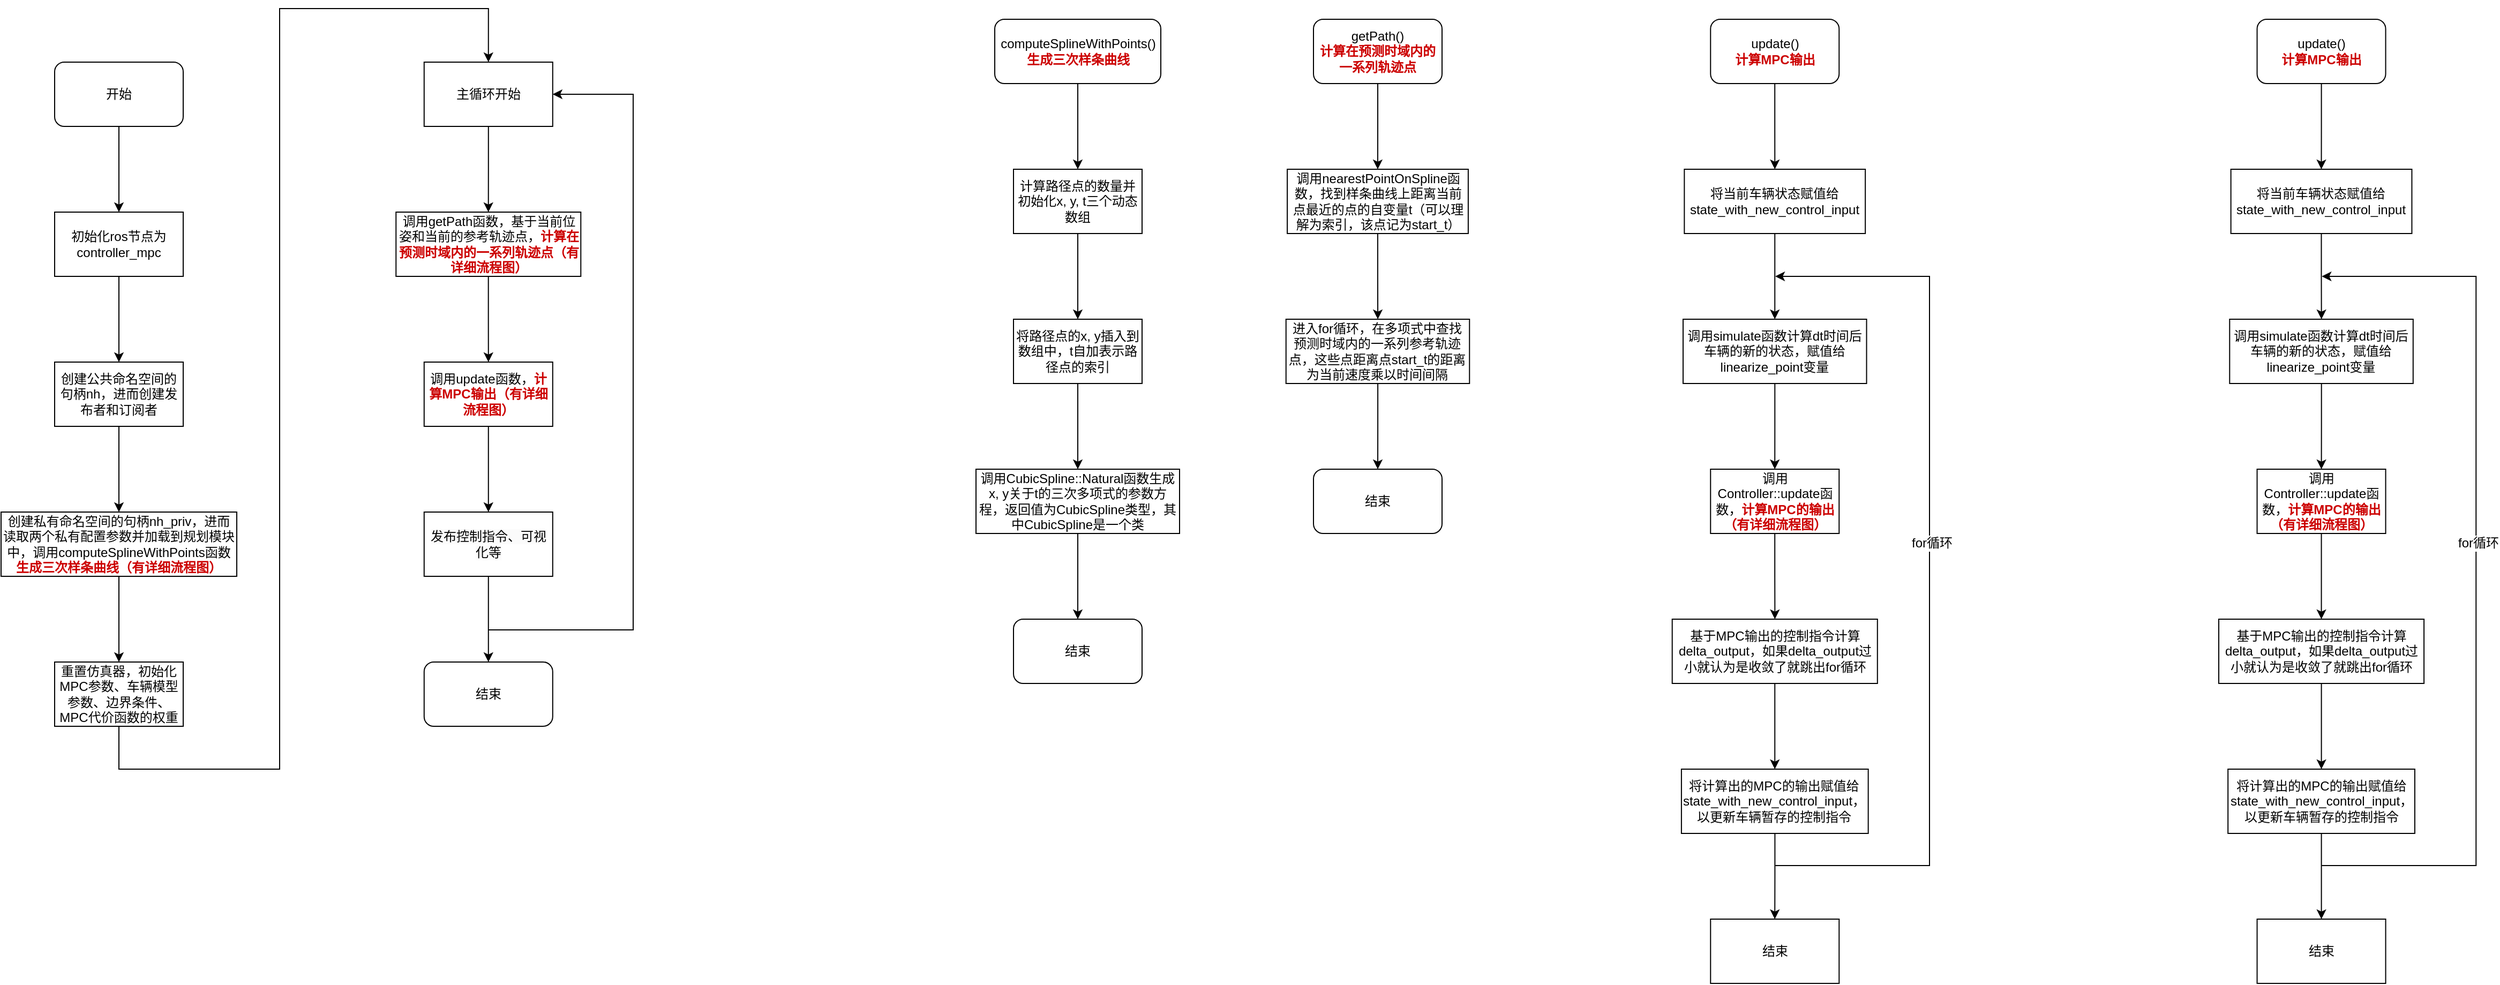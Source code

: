 <mxfile version="25.0.3">
  <diagram name="第 1 页" id="JLh_u_eclK7PWIMg6XK-">
    <mxGraphModel dx="1184" dy="657" grid="1" gridSize="10" guides="1" tooltips="1" connect="1" arrows="1" fold="1" page="1" pageScale="1" pageWidth="827" pageHeight="1169" math="0" shadow="0">
      <root>
        <mxCell id="0" />
        <mxCell id="1" parent="0" />
        <mxCell id="AblfYPGntkIISl-miZuX-5" value="" style="edgeStyle=orthogonalEdgeStyle;rounded=0;orthogonalLoop=1;jettySize=auto;html=1;" edge="1" parent="1" source="AblfYPGntkIISl-miZuX-1" target="AblfYPGntkIISl-miZuX-4">
          <mxGeometry relative="1" as="geometry" />
        </mxCell>
        <mxCell id="AblfYPGntkIISl-miZuX-1" value="开始" style="rounded=1;whiteSpace=wrap;html=1;shadow=0;" vertex="1" parent="1">
          <mxGeometry x="200" y="110" width="120" height="60" as="geometry" />
        </mxCell>
        <mxCell id="AblfYPGntkIISl-miZuX-7" value="" style="edgeStyle=orthogonalEdgeStyle;rounded=0;orthogonalLoop=1;jettySize=auto;html=1;" edge="1" parent="1" source="AblfYPGntkIISl-miZuX-4" target="AblfYPGntkIISl-miZuX-6">
          <mxGeometry relative="1" as="geometry" />
        </mxCell>
        <mxCell id="AblfYPGntkIISl-miZuX-4" value="初始化ros节点为controller_mpc" style="whiteSpace=wrap;html=1;rounded=0;" vertex="1" parent="1">
          <mxGeometry x="200" y="250" width="120" height="60" as="geometry" />
        </mxCell>
        <mxCell id="AblfYPGntkIISl-miZuX-9" value="" style="edgeStyle=orthogonalEdgeStyle;rounded=0;orthogonalLoop=1;jettySize=auto;html=1;" edge="1" parent="1" source="AblfYPGntkIISl-miZuX-6" target="AblfYPGntkIISl-miZuX-8">
          <mxGeometry relative="1" as="geometry" />
        </mxCell>
        <mxCell id="AblfYPGntkIISl-miZuX-6" value="创建公共命名空间的句柄nh，进而创建发布者和订阅者" style="rounded=0;whiteSpace=wrap;html=1;" vertex="1" parent="1">
          <mxGeometry x="200" y="390" width="120" height="60" as="geometry" />
        </mxCell>
        <mxCell id="AblfYPGntkIISl-miZuX-21" value="" style="edgeStyle=orthogonalEdgeStyle;rounded=0;orthogonalLoop=1;jettySize=auto;html=1;" edge="1" parent="1" source="AblfYPGntkIISl-miZuX-8" target="AblfYPGntkIISl-miZuX-20">
          <mxGeometry relative="1" as="geometry" />
        </mxCell>
        <mxCell id="AblfYPGntkIISl-miZuX-8" value="创建私有命名空间的句柄nh_priv，进而读取两个私有配置参数并加载到规划模块中，调用computeSplineWithPoints函数&lt;font color=&quot;#cc0000&quot;&gt;&lt;b&gt;生成三次样条曲线（有详细流程图）&lt;/b&gt;&lt;/font&gt;" style="rounded=0;whiteSpace=wrap;html=1;" vertex="1" parent="1">
          <mxGeometry x="150" y="530" width="220" height="60" as="geometry" />
        </mxCell>
        <mxCell id="AblfYPGntkIISl-miZuX-10" value="" style="edgeStyle=orthogonalEdgeStyle;rounded=0;orthogonalLoop=1;jettySize=auto;html=1;" edge="1" source="AblfYPGntkIISl-miZuX-11" target="AblfYPGntkIISl-miZuX-13" parent="1">
          <mxGeometry relative="1" as="geometry" />
        </mxCell>
        <mxCell id="AblfYPGntkIISl-miZuX-11" value="&lt;span style=&quot;color: rgb(0, 0, 0);&quot;&gt;computeSplineWithPoints()&lt;/span&gt;&lt;b&gt;&lt;font&gt;&lt;br&gt;生成三次样条曲线&lt;/font&gt;&lt;/b&gt;" style="rounded=1;whiteSpace=wrap;html=1;shadow=0;fontColor=#CC0000;" vertex="1" parent="1">
          <mxGeometry x="1077.5" y="70" width="155" height="60" as="geometry" />
        </mxCell>
        <mxCell id="AblfYPGntkIISl-miZuX-12" value="" style="edgeStyle=orthogonalEdgeStyle;rounded=0;orthogonalLoop=1;jettySize=auto;html=1;" edge="1" source="AblfYPGntkIISl-miZuX-13" target="AblfYPGntkIISl-miZuX-15" parent="1">
          <mxGeometry relative="1" as="geometry" />
        </mxCell>
        <mxCell id="AblfYPGntkIISl-miZuX-13" value="计算路径点的数量并初始化x, y, t三个动态数组" style="whiteSpace=wrap;html=1;rounded=0;" vertex="1" parent="1">
          <mxGeometry x="1095" y="210" width="120" height="60" as="geometry" />
        </mxCell>
        <mxCell id="AblfYPGntkIISl-miZuX-14" value="" style="edgeStyle=orthogonalEdgeStyle;rounded=0;orthogonalLoop=1;jettySize=auto;html=1;" edge="1" source="AblfYPGntkIISl-miZuX-15" target="AblfYPGntkIISl-miZuX-16" parent="1">
          <mxGeometry relative="1" as="geometry" />
        </mxCell>
        <mxCell id="AblfYPGntkIISl-miZuX-15" value="将路径点的x, y插入到数组中，t自加表示路径点的索引" style="rounded=0;whiteSpace=wrap;html=1;" vertex="1" parent="1">
          <mxGeometry x="1095" y="350" width="120" height="60" as="geometry" />
        </mxCell>
        <mxCell id="AblfYPGntkIISl-miZuX-19" value="" style="edgeStyle=orthogonalEdgeStyle;rounded=0;orthogonalLoop=1;jettySize=auto;html=1;" edge="1" parent="1" source="AblfYPGntkIISl-miZuX-16" target="AblfYPGntkIISl-miZuX-18">
          <mxGeometry relative="1" as="geometry" />
        </mxCell>
        <mxCell id="AblfYPGntkIISl-miZuX-16" value="调用CubicSpline::Natural函数生成x, y关于t的三次多项式的参数方程，返回值为CubicSpline类型，其中CubicSpline是一个类" style="rounded=0;whiteSpace=wrap;html=1;" vertex="1" parent="1">
          <mxGeometry x="1060" y="490" width="190" height="60" as="geometry" />
        </mxCell>
        <mxCell id="AblfYPGntkIISl-miZuX-18" value="结束" style="whiteSpace=wrap;html=1;rounded=1;" vertex="1" parent="1">
          <mxGeometry x="1095" y="630" width="120" height="60" as="geometry" />
        </mxCell>
        <mxCell id="AblfYPGntkIISl-miZuX-23" value="" style="edgeStyle=orthogonalEdgeStyle;rounded=0;orthogonalLoop=1;jettySize=auto;html=1;entryX=0.5;entryY=0;entryDx=0;entryDy=0;exitX=0.5;exitY=1;exitDx=0;exitDy=0;" edge="1" parent="1" source="AblfYPGntkIISl-miZuX-20" target="AblfYPGntkIISl-miZuX-22">
          <mxGeometry relative="1" as="geometry">
            <Array as="points">
              <mxPoint x="260" y="770" />
              <mxPoint x="410" y="770" />
              <mxPoint x="410" y="60" />
              <mxPoint x="605" y="60" />
            </Array>
          </mxGeometry>
        </mxCell>
        <mxCell id="AblfYPGntkIISl-miZuX-20" value="重置仿真器，初始化MPC参数、车辆模型参数、边界条件、MPC代价函数的权重" style="whiteSpace=wrap;html=1;rounded=0;" vertex="1" parent="1">
          <mxGeometry x="200" y="670" width="120" height="60" as="geometry" />
        </mxCell>
        <mxCell id="AblfYPGntkIISl-miZuX-25" value="" style="edgeStyle=orthogonalEdgeStyle;rounded=0;orthogonalLoop=1;jettySize=auto;html=1;" edge="1" parent="1" source="AblfYPGntkIISl-miZuX-22" target="AblfYPGntkIISl-miZuX-24">
          <mxGeometry relative="1" as="geometry" />
        </mxCell>
        <mxCell id="AblfYPGntkIISl-miZuX-59" style="edgeStyle=orthogonalEdgeStyle;rounded=0;orthogonalLoop=1;jettySize=auto;html=1;startArrow=classic;startFill=1;endArrow=none;endFill=0;" edge="1" parent="1" source="AblfYPGntkIISl-miZuX-22">
          <mxGeometry relative="1" as="geometry">
            <mxPoint x="604.89" y="640" as="targetPoint" />
            <Array as="points">
              <mxPoint x="740" y="140" />
              <mxPoint x="740" y="640" />
            </Array>
          </mxGeometry>
        </mxCell>
        <mxCell id="AblfYPGntkIISl-miZuX-22" value="主循环开始" style="whiteSpace=wrap;html=1;rounded=0;" vertex="1" parent="1">
          <mxGeometry x="544.89" y="110" width="120" height="60" as="geometry" />
        </mxCell>
        <mxCell id="AblfYPGntkIISl-miZuX-37" value="" style="edgeStyle=orthogonalEdgeStyle;rounded=0;orthogonalLoop=1;jettySize=auto;html=1;" edge="1" parent="1" source="AblfYPGntkIISl-miZuX-24" target="AblfYPGntkIISl-miZuX-36">
          <mxGeometry relative="1" as="geometry" />
        </mxCell>
        <mxCell id="AblfYPGntkIISl-miZuX-24" value="调用getPath函数，基于当前位姿和当前的参考轨迹点，&lt;b&gt;&lt;font color=&quot;#cc0000&quot;&gt;计算在预测时域内的一系列轨迹点（有详细流程图）&lt;/font&gt;&lt;/b&gt;" style="whiteSpace=wrap;html=1;rounded=0;" vertex="1" parent="1">
          <mxGeometry x="518.64" y="250" width="172.5" height="60" as="geometry" />
        </mxCell>
        <mxCell id="AblfYPGntkIISl-miZuX-26" value="" style="edgeStyle=orthogonalEdgeStyle;rounded=0;orthogonalLoop=1;jettySize=auto;html=1;" edge="1" source="AblfYPGntkIISl-miZuX-27" target="AblfYPGntkIISl-miZuX-29" parent="1">
          <mxGeometry relative="1" as="geometry" />
        </mxCell>
        <mxCell id="AblfYPGntkIISl-miZuX-27" value="&lt;div&gt;&lt;font color=&quot;#000000&quot;&gt;getPath()&lt;/font&gt;&lt;/div&gt;&lt;b style=&quot;color: rgb(0, 0, 0);&quot;&gt;&lt;font color=&quot;#cc0000&quot;&gt;计算在预测时域内的一系列轨迹点&lt;/font&gt;&lt;/b&gt;" style="rounded=1;whiteSpace=wrap;html=1;shadow=0;fontColor=#CC0000;" vertex="1" parent="1">
          <mxGeometry x="1375" y="70" width="120" height="60" as="geometry" />
        </mxCell>
        <mxCell id="AblfYPGntkIISl-miZuX-28" value="" style="edgeStyle=orthogonalEdgeStyle;rounded=0;orthogonalLoop=1;jettySize=auto;html=1;" edge="1" source="AblfYPGntkIISl-miZuX-29" target="AblfYPGntkIISl-miZuX-31" parent="1">
          <mxGeometry relative="1" as="geometry" />
        </mxCell>
        <mxCell id="AblfYPGntkIISl-miZuX-29" value="调用nearestPointOnSpline函数，找到样条曲线上距离当前点最近的点的自变量t（可以理解为索引，该点记为start_t）" style="whiteSpace=wrap;html=1;rounded=0;" vertex="1" parent="1">
          <mxGeometry x="1350.54" y="210" width="168.91" height="60" as="geometry" />
        </mxCell>
        <mxCell id="AblfYPGntkIISl-miZuX-30" value="" style="edgeStyle=orthogonalEdgeStyle;rounded=0;orthogonalLoop=1;jettySize=auto;html=1;" edge="1" source="AblfYPGntkIISl-miZuX-31" parent="1">
          <mxGeometry relative="1" as="geometry">
            <mxPoint x="1435" y="490" as="targetPoint" />
          </mxGeometry>
        </mxCell>
        <mxCell id="AblfYPGntkIISl-miZuX-31" value="进入for循环，在多项式中查找预测时域内的一系列参考轨迹点，这些点距离点start_t的距离为当前速度乘以时间间隔" style="rounded=0;whiteSpace=wrap;html=1;" vertex="1" parent="1">
          <mxGeometry x="1349.37" y="350" width="171.26" height="60" as="geometry" />
        </mxCell>
        <mxCell id="AblfYPGntkIISl-miZuX-34" value="结束" style="whiteSpace=wrap;html=1;rounded=1;" vertex="1" parent="1">
          <mxGeometry x="1375" y="490" width="120" height="60" as="geometry" />
        </mxCell>
        <mxCell id="AblfYPGntkIISl-miZuX-54" value="" style="edgeStyle=orthogonalEdgeStyle;rounded=0;orthogonalLoop=1;jettySize=auto;html=1;" edge="1" parent="1" source="AblfYPGntkIISl-miZuX-36" target="AblfYPGntkIISl-miZuX-53">
          <mxGeometry relative="1" as="geometry" />
        </mxCell>
        <mxCell id="AblfYPGntkIISl-miZuX-36" value="调用update函数，&lt;b&gt;&lt;font color=&quot;#cc0000&quot;&gt;计算MPC输出（有详细流程图）&lt;/font&gt;&lt;/b&gt;" style="whiteSpace=wrap;html=1;rounded=0;" vertex="1" parent="1">
          <mxGeometry x="544.89" y="390" width="120" height="60" as="geometry" />
        </mxCell>
        <mxCell id="AblfYPGntkIISl-miZuX-38" value="" style="edgeStyle=orthogonalEdgeStyle;rounded=0;orthogonalLoop=1;jettySize=auto;html=1;" edge="1" source="AblfYPGntkIISl-miZuX-39" target="AblfYPGntkIISl-miZuX-41" parent="1">
          <mxGeometry relative="1" as="geometry" />
        </mxCell>
        <mxCell id="AblfYPGntkIISl-miZuX-39" value="&lt;span style=&quot;color: rgb(0, 0, 0);&quot;&gt;update()&lt;/span&gt;&lt;div&gt;&lt;b style=&quot;color: rgb(0, 0, 0);&quot;&gt;&lt;font color=&quot;#cc0000&quot;&gt;计算MPC输出&lt;/font&gt;&lt;/b&gt;&lt;/div&gt;" style="rounded=1;whiteSpace=wrap;html=1;shadow=0;fontColor=#CC0000;" vertex="1" parent="1">
          <mxGeometry x="1745.63" y="70" width="120" height="60" as="geometry" />
        </mxCell>
        <mxCell id="AblfYPGntkIISl-miZuX-40" value="" style="edgeStyle=orthogonalEdgeStyle;rounded=0;orthogonalLoop=1;jettySize=auto;html=1;" edge="1" source="AblfYPGntkIISl-miZuX-41" target="AblfYPGntkIISl-miZuX-43" parent="1">
          <mxGeometry relative="1" as="geometry" />
        </mxCell>
        <mxCell id="AblfYPGntkIISl-miZuX-41" value="将当前车辆状态赋值给state_with_new_control_input" style="whiteSpace=wrap;html=1;rounded=0;" vertex="1" parent="1">
          <mxGeometry x="1721.17" y="210" width="168.91" height="60" as="geometry" />
        </mxCell>
        <mxCell id="AblfYPGntkIISl-miZuX-46" value="" style="edgeStyle=orthogonalEdgeStyle;rounded=0;orthogonalLoop=1;jettySize=auto;html=1;" edge="1" parent="1" source="AblfYPGntkIISl-miZuX-43" target="AblfYPGntkIISl-miZuX-45">
          <mxGeometry relative="1" as="geometry" />
        </mxCell>
        <mxCell id="AblfYPGntkIISl-miZuX-43" value="调用simulate函数计算dt时间后车辆的新的状态，赋值给linearize_point变量" style="rounded=0;whiteSpace=wrap;html=1;" vertex="1" parent="1">
          <mxGeometry x="1720" y="350" width="171.26" height="60" as="geometry" />
        </mxCell>
        <mxCell id="AblfYPGntkIISl-miZuX-48" value="" style="edgeStyle=orthogonalEdgeStyle;rounded=0;orthogonalLoop=1;jettySize=auto;html=1;" edge="1" parent="1" source="AblfYPGntkIISl-miZuX-45" target="AblfYPGntkIISl-miZuX-47">
          <mxGeometry relative="1" as="geometry" />
        </mxCell>
        <mxCell id="AblfYPGntkIISl-miZuX-45" value="调用Controller::update函数，&lt;b&gt;&lt;font color=&quot;#cc0000&quot;&gt;计算MPC的输出（有详细流程图）&lt;/font&gt;&lt;/b&gt;" style="whiteSpace=wrap;html=1;rounded=0;" vertex="1" parent="1">
          <mxGeometry x="1745.63" y="490" width="120" height="60" as="geometry" />
        </mxCell>
        <mxCell id="AblfYPGntkIISl-miZuX-50" value="" style="edgeStyle=orthogonalEdgeStyle;rounded=0;orthogonalLoop=1;jettySize=auto;html=1;" edge="1" parent="1" source="AblfYPGntkIISl-miZuX-47" target="AblfYPGntkIISl-miZuX-49">
          <mxGeometry relative="1" as="geometry" />
        </mxCell>
        <mxCell id="AblfYPGntkIISl-miZuX-47" value="基于MPC输出的控制指令计算delta_output，如果delta_output过小就认为是收敛了就跳出for循环" style="whiteSpace=wrap;html=1;rounded=0;" vertex="1" parent="1">
          <mxGeometry x="1709.85" y="630" width="191.55" height="60" as="geometry" />
        </mxCell>
        <mxCell id="AblfYPGntkIISl-miZuX-61" value="" style="edgeStyle=orthogonalEdgeStyle;rounded=0;orthogonalLoop=1;jettySize=auto;html=1;" edge="1" parent="1" source="AblfYPGntkIISl-miZuX-49" target="AblfYPGntkIISl-miZuX-60">
          <mxGeometry relative="1" as="geometry" />
        </mxCell>
        <mxCell id="AblfYPGntkIISl-miZuX-49" value="将计算出的MPC的输出赋值给state_with_new_control_input，以更新车辆暂存的控制指令" style="whiteSpace=wrap;html=1;rounded=0;" vertex="1" parent="1">
          <mxGeometry x="1718.45" y="770" width="174.37" height="60" as="geometry" />
        </mxCell>
        <mxCell id="AblfYPGntkIISl-miZuX-56" value="" style="edgeStyle=orthogonalEdgeStyle;rounded=0;orthogonalLoop=1;jettySize=auto;html=1;" edge="1" parent="1" source="AblfYPGntkIISl-miZuX-53" target="AblfYPGntkIISl-miZuX-55">
          <mxGeometry relative="1" as="geometry" />
        </mxCell>
        <mxCell id="AblfYPGntkIISl-miZuX-53" value="&lt;span style=&quot;color: rgb(0, 0, 0); font-family: Helvetica; font-size: 12px; font-style: normal; font-variant-ligatures: normal; font-variant-caps: normal; font-weight: 400; letter-spacing: normal; orphans: 2; text-align: center; text-indent: 0px; text-transform: none; widows: 2; word-spacing: 0px; -webkit-text-stroke-width: 0px; white-space: normal; background-color: rgb(251, 251, 251); text-decoration-thickness: initial; text-decoration-style: initial; text-decoration-color: initial; display: inline !important; float: none;&quot;&gt;发布控制指令、可视化等&lt;/span&gt;" style="whiteSpace=wrap;html=1;rounded=0;" vertex="1" parent="1">
          <mxGeometry x="544.89" y="530" width="120" height="60" as="geometry" />
        </mxCell>
        <mxCell id="AblfYPGntkIISl-miZuX-55" value="结束" style="whiteSpace=wrap;html=1;rounded=1;" vertex="1" parent="1">
          <mxGeometry x="544.89" y="670" width="120" height="60" as="geometry" />
        </mxCell>
        <mxCell id="AblfYPGntkIISl-miZuX-60" value="结束" style="whiteSpace=wrap;html=1;rounded=0;" vertex="1" parent="1">
          <mxGeometry x="1745.635" y="910" width="120" height="60" as="geometry" />
        </mxCell>
        <mxCell id="AblfYPGntkIISl-miZuX-62" value="" style="endArrow=classic;html=1;rounded=0;edgeStyle=elbowEdgeStyle;" edge="1" parent="1">
          <mxGeometry width="50" height="50" relative="1" as="geometry">
            <mxPoint x="1806" y="860" as="sourcePoint" />
            <mxPoint x="1806" y="310" as="targetPoint" />
            <Array as="points">
              <mxPoint x="1950" y="630" />
            </Array>
          </mxGeometry>
        </mxCell>
        <mxCell id="AblfYPGntkIISl-miZuX-63" value="for循环" style="edgeLabel;html=1;align=center;verticalAlign=middle;resizable=0;points=[];fontSize=12;" vertex="1" connectable="0" parent="AblfYPGntkIISl-miZuX-62">
          <mxGeometry x="0.063" y="-2" relative="1" as="geometry">
            <mxPoint as="offset" />
          </mxGeometry>
        </mxCell>
        <mxCell id="AblfYPGntkIISl-miZuX-64" value="" style="edgeStyle=orthogonalEdgeStyle;rounded=0;orthogonalLoop=1;jettySize=auto;html=1;" edge="1" source="AblfYPGntkIISl-miZuX-65" target="AblfYPGntkIISl-miZuX-67" parent="1">
          <mxGeometry relative="1" as="geometry" />
        </mxCell>
        <mxCell id="AblfYPGntkIISl-miZuX-65" value="&lt;span style=&quot;color: rgb(0, 0, 0);&quot;&gt;update()&lt;/span&gt;&lt;div&gt;&lt;b style=&quot;color: rgb(0, 0, 0);&quot;&gt;&lt;font color=&quot;#cc0000&quot;&gt;计算MPC输出&lt;/font&gt;&lt;/b&gt;&lt;/div&gt;" style="rounded=1;whiteSpace=wrap;html=1;shadow=0;fontColor=#CC0000;" vertex="1" parent="1">
          <mxGeometry x="2255.78" y="70" width="120" height="60" as="geometry" />
        </mxCell>
        <mxCell id="AblfYPGntkIISl-miZuX-66" value="" style="edgeStyle=orthogonalEdgeStyle;rounded=0;orthogonalLoop=1;jettySize=auto;html=1;" edge="1" source="AblfYPGntkIISl-miZuX-67" target="AblfYPGntkIISl-miZuX-69" parent="1">
          <mxGeometry relative="1" as="geometry" />
        </mxCell>
        <mxCell id="AblfYPGntkIISl-miZuX-67" value="将当前车辆状态赋值给state_with_new_control_input" style="whiteSpace=wrap;html=1;rounded=0;" vertex="1" parent="1">
          <mxGeometry x="2231.32" y="210" width="168.91" height="60" as="geometry" />
        </mxCell>
        <mxCell id="AblfYPGntkIISl-miZuX-68" value="" style="edgeStyle=orthogonalEdgeStyle;rounded=0;orthogonalLoop=1;jettySize=auto;html=1;" edge="1" source="AblfYPGntkIISl-miZuX-69" target="AblfYPGntkIISl-miZuX-71" parent="1">
          <mxGeometry relative="1" as="geometry" />
        </mxCell>
        <mxCell id="AblfYPGntkIISl-miZuX-69" value="调用simulate函数计算dt时间后车辆的新的状态，赋值给linearize_point变量" style="rounded=0;whiteSpace=wrap;html=1;" vertex="1" parent="1">
          <mxGeometry x="2230.15" y="350" width="171.26" height="60" as="geometry" />
        </mxCell>
        <mxCell id="AblfYPGntkIISl-miZuX-70" value="" style="edgeStyle=orthogonalEdgeStyle;rounded=0;orthogonalLoop=1;jettySize=auto;html=1;" edge="1" source="AblfYPGntkIISl-miZuX-71" target="AblfYPGntkIISl-miZuX-73" parent="1">
          <mxGeometry relative="1" as="geometry" />
        </mxCell>
        <mxCell id="AblfYPGntkIISl-miZuX-71" value="调用Controller::update函数，&lt;b&gt;&lt;font color=&quot;#cc0000&quot;&gt;计算MPC的输出（有详细流程图）&lt;/font&gt;&lt;/b&gt;" style="whiteSpace=wrap;html=1;rounded=0;" vertex="1" parent="1">
          <mxGeometry x="2255.78" y="490" width="120" height="60" as="geometry" />
        </mxCell>
        <mxCell id="AblfYPGntkIISl-miZuX-72" value="" style="edgeStyle=orthogonalEdgeStyle;rounded=0;orthogonalLoop=1;jettySize=auto;html=1;" edge="1" source="AblfYPGntkIISl-miZuX-73" target="AblfYPGntkIISl-miZuX-75" parent="1">
          <mxGeometry relative="1" as="geometry" />
        </mxCell>
        <mxCell id="AblfYPGntkIISl-miZuX-73" value="基于MPC输出的控制指令计算delta_output，如果delta_output过小就认为是收敛了就跳出for循环" style="whiteSpace=wrap;html=1;rounded=0;" vertex="1" parent="1">
          <mxGeometry x="2220" y="630" width="191.55" height="60" as="geometry" />
        </mxCell>
        <mxCell id="AblfYPGntkIISl-miZuX-74" value="" style="edgeStyle=orthogonalEdgeStyle;rounded=0;orthogonalLoop=1;jettySize=auto;html=1;" edge="1" source="AblfYPGntkIISl-miZuX-75" target="AblfYPGntkIISl-miZuX-76" parent="1">
          <mxGeometry relative="1" as="geometry" />
        </mxCell>
        <mxCell id="AblfYPGntkIISl-miZuX-75" value="将计算出的MPC的输出赋值给state_with_new_control_input，以更新车辆暂存的控制指令" style="whiteSpace=wrap;html=1;rounded=0;" vertex="1" parent="1">
          <mxGeometry x="2228.6" y="770" width="174.37" height="60" as="geometry" />
        </mxCell>
        <mxCell id="AblfYPGntkIISl-miZuX-76" value="结束" style="whiteSpace=wrap;html=1;rounded=0;" vertex="1" parent="1">
          <mxGeometry x="2255.785" y="910" width="120" height="60" as="geometry" />
        </mxCell>
        <mxCell id="AblfYPGntkIISl-miZuX-77" value="" style="endArrow=classic;html=1;rounded=0;edgeStyle=elbowEdgeStyle;" edge="1" parent="1">
          <mxGeometry width="50" height="50" relative="1" as="geometry">
            <mxPoint x="2316.15" y="860" as="sourcePoint" />
            <mxPoint x="2316.15" y="310" as="targetPoint" />
            <Array as="points">
              <mxPoint x="2460.15" y="630" />
            </Array>
          </mxGeometry>
        </mxCell>
        <mxCell id="AblfYPGntkIISl-miZuX-78" value="for循环" style="edgeLabel;html=1;align=center;verticalAlign=middle;resizable=0;points=[];fontSize=12;" vertex="1" connectable="0" parent="AblfYPGntkIISl-miZuX-77">
          <mxGeometry x="0.063" y="-2" relative="1" as="geometry">
            <mxPoint as="offset" />
          </mxGeometry>
        </mxCell>
      </root>
    </mxGraphModel>
  </diagram>
</mxfile>

